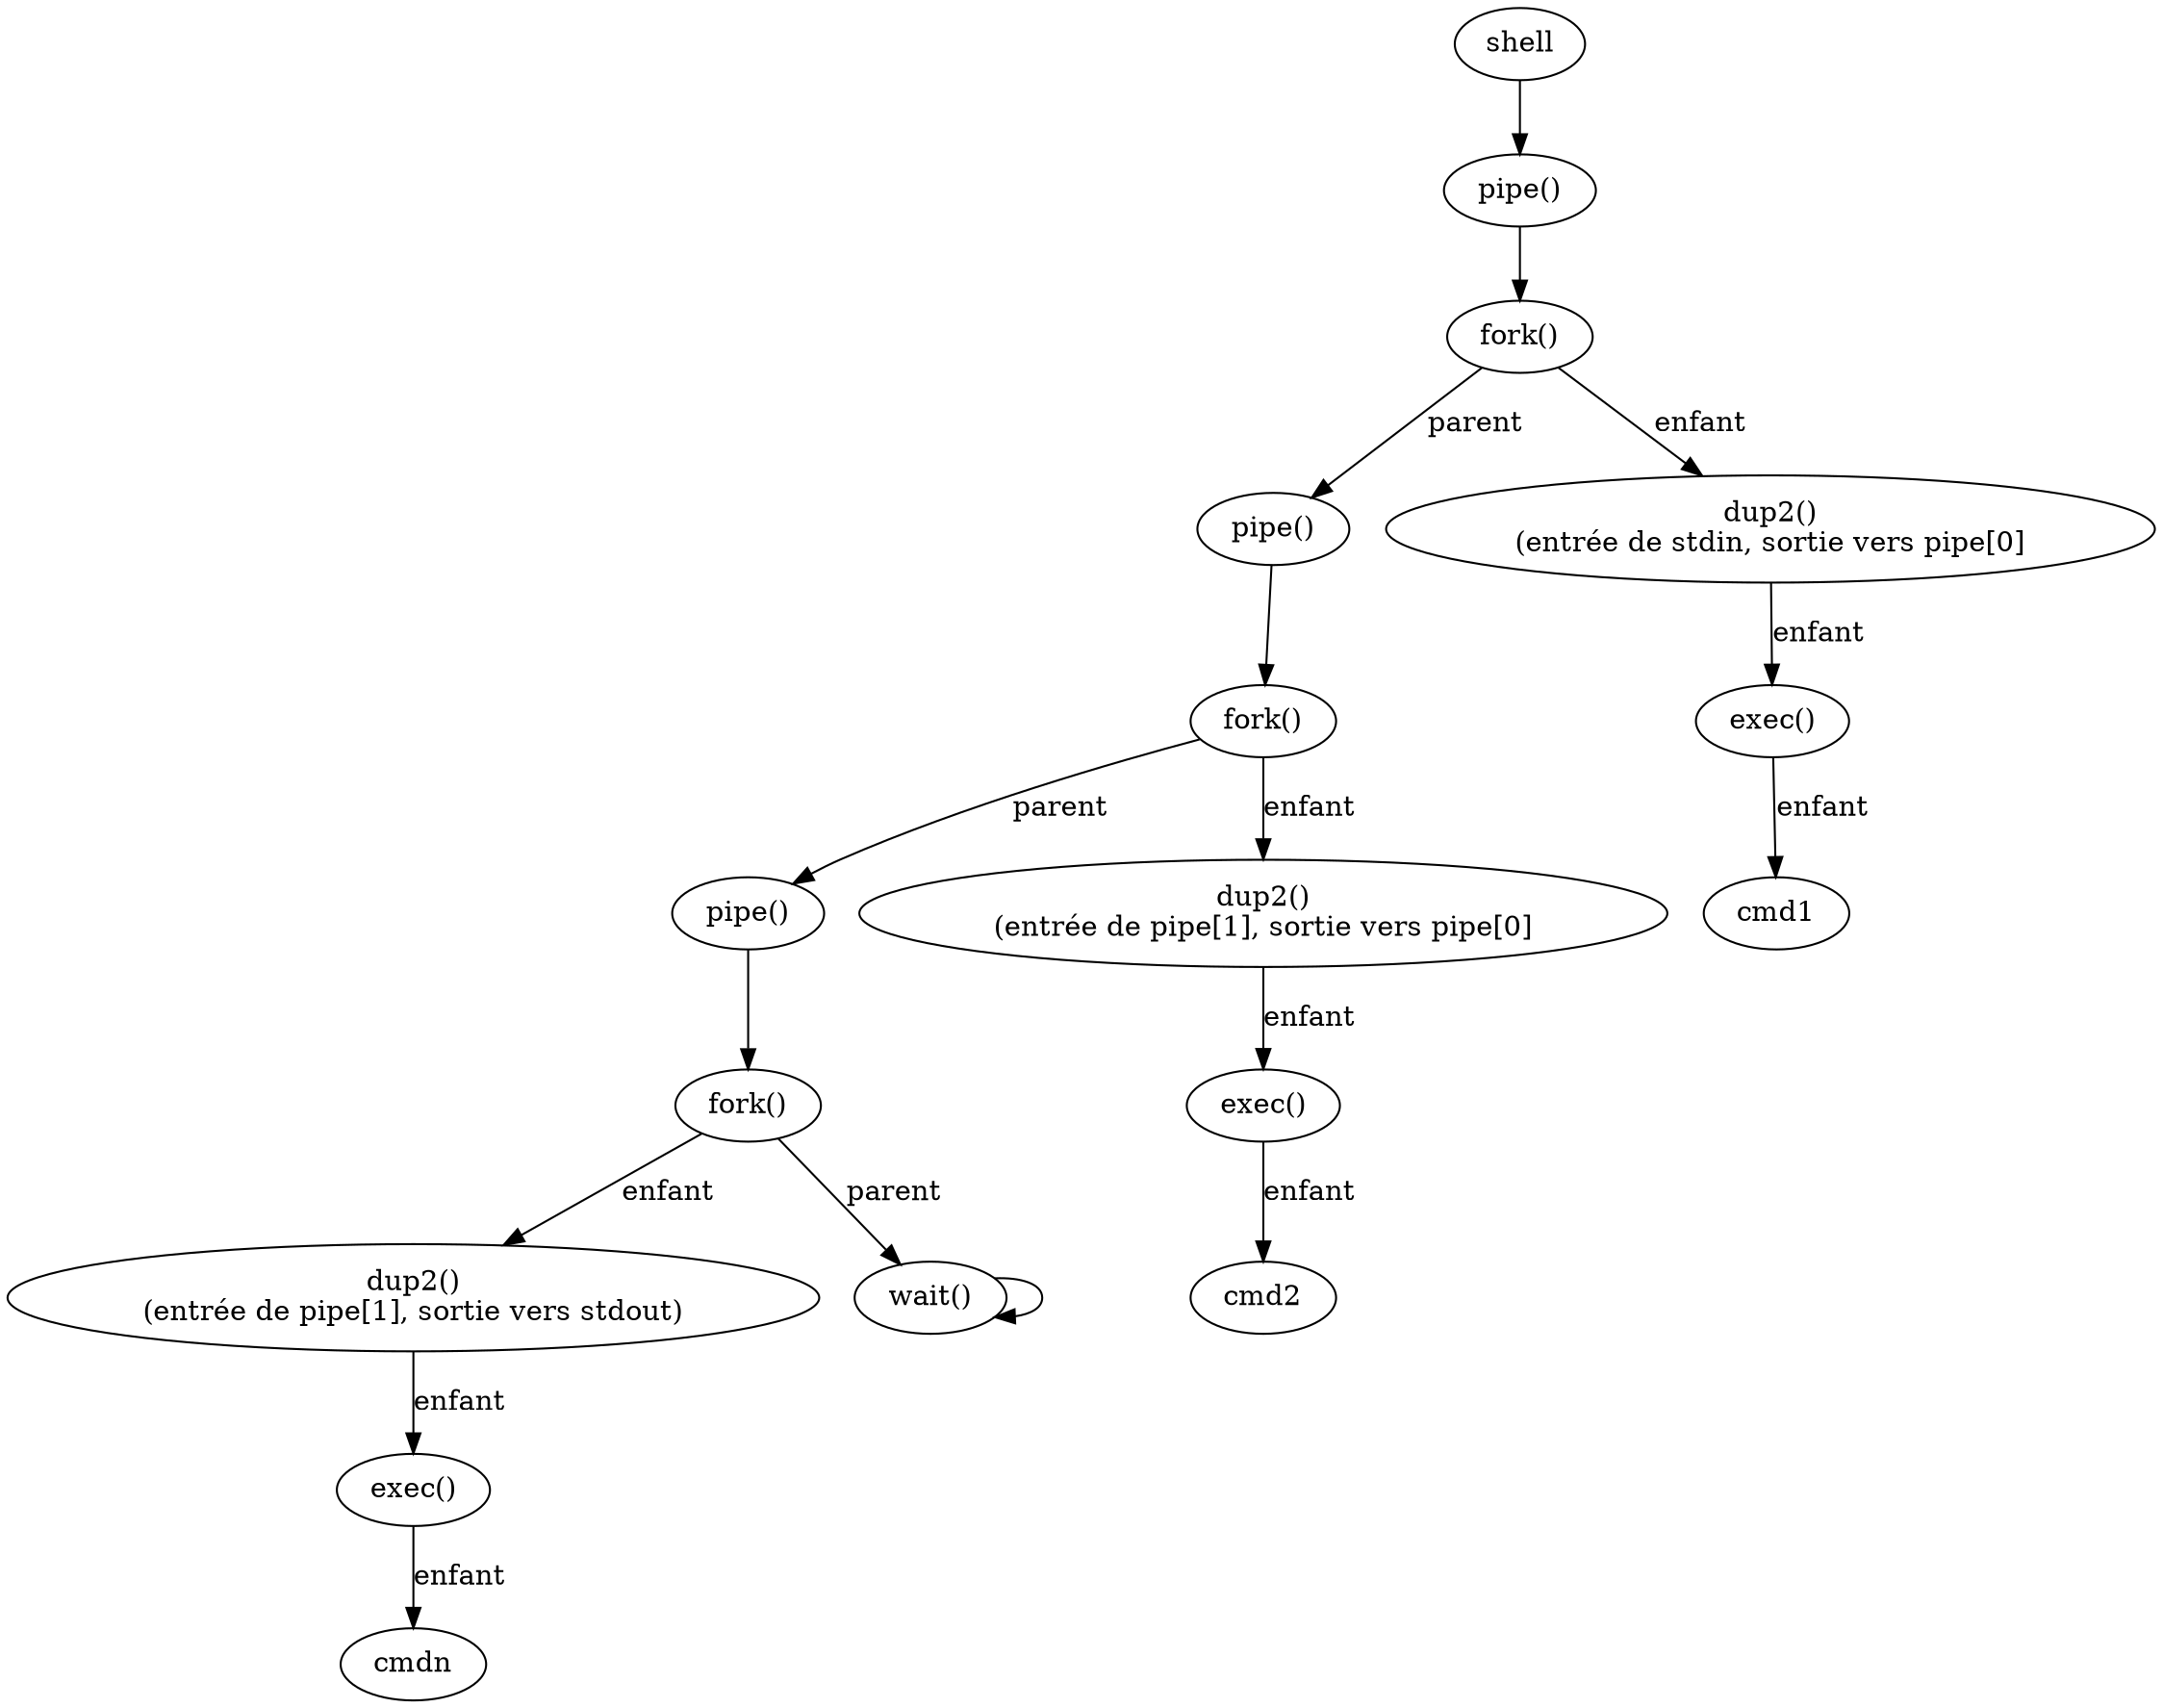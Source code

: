 digraph {

	pipe1 [label="pipe()"]
	pipe2 [label="pipe()"]
	pipen [label="pipe()"]
	dup1 [label="dup2()\n(entrée de stdin, sortie vers pipe[0]"]
	dup2 [label="dup2()\n(entrée de pipe[1], sortie vers pipe[0]"]
	dupn [label="dup2()\n(entrée de pipe[1], sortie vers stdout)"]
	fork1 [label="fork()"]
	fork2 [label="fork()"]
	forkn [label="fork()"]
	exec1 [label="exec()"]
	exec2 [label="exec()"]
	execn [label="exec()"]
	wait [label="wait()"]

	shell -> pipe1 [rank=1]
	subgraph {
		pipe1 -> fork1
		fork1 -> pipe2 [label="parent"]
		fork1 -> dup1 -> exec1 -> cmd1 [label="enfant"]
	}
	subgraph {
		pipe2 -> fork2
		fork2 -> pipen [label="parent"]
		fork2 -> dup2 -> exec2 -> cmd2 [label="enfant"]
	}
	subgraph {
		pipen -> forkn
		forkn -> wait [label="parent"]
		wait -> wait
		forkn -> dupn -> execn -> cmdn [label="enfant"]
	}

}
